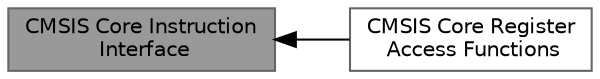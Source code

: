 digraph "CMSIS Core Instruction Interface"
{
 // LATEX_PDF_SIZE
  bgcolor="transparent";
  edge [fontname=Helvetica,fontsize=10,labelfontname=Helvetica,labelfontsize=10];
  node [fontname=Helvetica,fontsize=10,shape=box,height=0.2,width=0.4];
  rankdir=LR;
  Node1 [id="Node000001",label="CMSIS Core Instruction\l Interface",height=0.2,width=0.4,color="gray40", fillcolor="grey60", style="filled", fontcolor="black",tooltip=" "];
  Node2 [id="Node000002",label="CMSIS Core Register\l Access Functions",height=0.2,width=0.4,color="grey40", fillcolor="white", style="filled",URL="$group__CMSIS__Core__RegAccFunctions.html",tooltip=" "];
  Node1->Node2 [shape=plaintext, dir="back", style="solid"];
}
